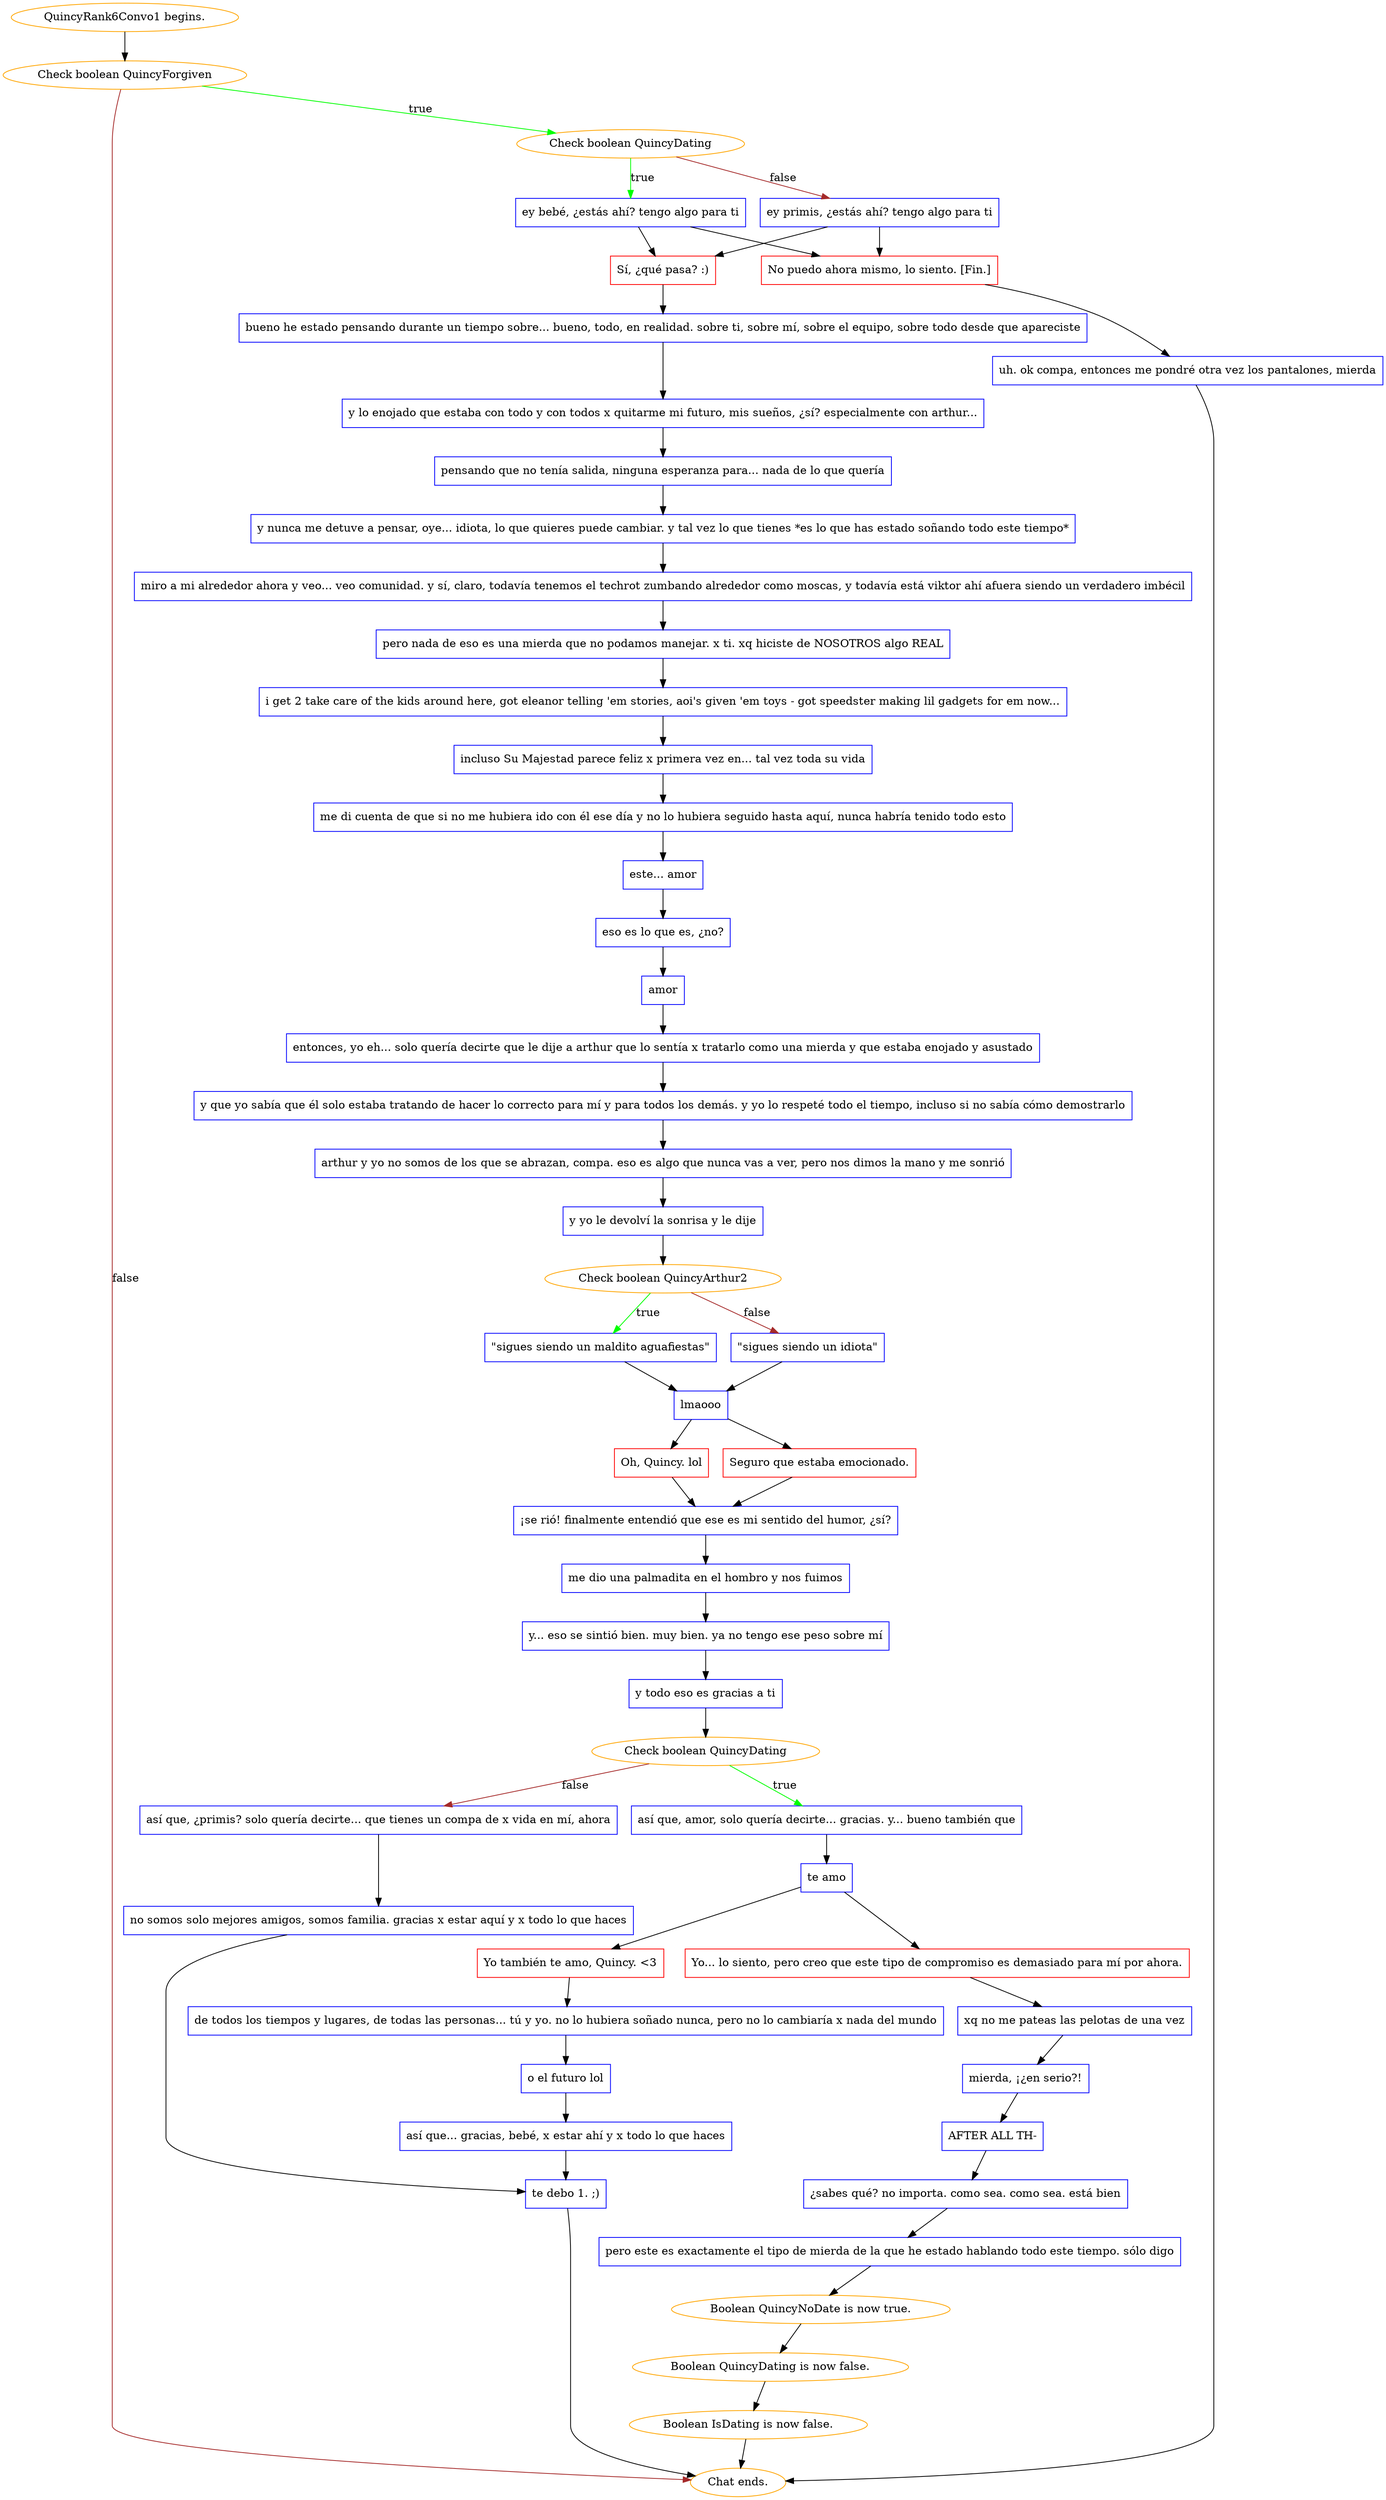 digraph {
	"QuincyRank6Convo1 begins." [color=orange];
		"QuincyRank6Convo1 begins." -> j431139663;
	j431139663 [label="Check boolean QuincyForgiven",color=orange];
		j431139663 -> j3559869546 [label=true,color=green];
		j431139663 -> "Chat ends." [label=false,color=brown];
	j3559869546 [label="Check boolean QuincyDating",color=orange];
		j3559869546 -> j2164101800 [label=true,color=green];
		j3559869546 -> j786177095 [label=false,color=brown];
	"Chat ends." [color=orange];
	j2164101800 [label="ey bebé, ¿estás ahí? tengo algo para ti",shape=box,color=blue];
		j2164101800 -> j1817022669;
		j2164101800 -> j697922938;
	j786177095 [label="ey primis, ¿estás ahí? tengo algo para ti",shape=box,color=blue];
		j786177095 -> j1817022669;
		j786177095 -> j697922938;
	j1817022669 [label="Sí, ¿qué pasa? :)",shape=box,color=red];
		j1817022669 -> j2942874702;
	j697922938 [label="No puedo ahora mismo, lo siento. [Fin.]",shape=box,color=red];
		j697922938 -> j2554532325;
	j2942874702 [label="bueno he estado pensando durante un tiempo sobre... bueno, todo, en realidad. sobre ti, sobre mí, sobre el equipo, sobre todo desde que apareciste",shape=box,color=blue];
		j2942874702 -> j3660814145;
	j2554532325 [label="uh. ok compa, entonces me pondré otra vez los pantalones, mierda",shape=box,color=blue];
		j2554532325 -> "Chat ends.";
	j3660814145 [label="y lo enojado que estaba con todo y con todos x quitarme mi futuro, mis sueños, ¿sí? especialmente con arthur...",shape=box,color=blue];
		j3660814145 -> j3508190793;
	j3508190793 [label="pensando que no tenía salida, ninguna esperanza para... nada de lo que quería",shape=box,color=blue];
		j3508190793 -> j2612288015;
	j2612288015 [label="y nunca me detuve a pensar, oye... idiota, lo que quieres puede cambiar. y tal vez lo que tienes *es lo que has estado soñando todo este tiempo*",shape=box,color=blue];
		j2612288015 -> j145985748;
	j145985748 [label="miro a mi alrededor ahora y veo... veo comunidad. y sí, claro, todavía tenemos el techrot zumbando alrededor como moscas, y todavía está viktor ahí afuera siendo un verdadero imbécil",shape=box,color=blue];
		j145985748 -> j2007085927;
	j2007085927 [label="pero nada de eso es una mierda que no podamos manejar. x ti. xq hiciste de NOSOTROS algo REAL",shape=box,color=blue];
		j2007085927 -> j540945183;
	j540945183 [label="i get 2 take care of the kids around here, got eleanor telling 'em stories, aoi's given 'em toys - got speedster making lil gadgets for em now...",shape=box,color=blue];
		j540945183 -> j1725696605;
	j1725696605 [label="incluso Su Majestad parece feliz x primera vez en... tal vez toda su vida",shape=box,color=blue];
		j1725696605 -> j4160726142;
	j4160726142 [label="me di cuenta de que si no me hubiera ido con él ese día y no lo hubiera seguido hasta aquí, nunca habría tenido todo esto",shape=box,color=blue];
		j4160726142 -> j1963241270;
	j1963241270 [label="este... amor",shape=box,color=blue];
		j1963241270 -> j511112998;
	j511112998 [label="eso es lo que es, ¿no?",shape=box,color=blue];
		j511112998 -> j2323491182;
	j2323491182 [label="amor",shape=box,color=blue];
		j2323491182 -> j1237503203;
	j1237503203 [label="entonces, yo eh... solo quería decirte que le dije a arthur que lo sentía x tratarlo como una mierda y que estaba enojado y asustado",shape=box,color=blue];
		j1237503203 -> j3650276086;
	j3650276086 [label="y que yo sabía que él solo estaba tratando de hacer lo correcto para mí y para todos los demás. y yo lo respeté todo el tiempo, incluso si no sabía cómo demostrarlo",shape=box,color=blue];
		j3650276086 -> j248011096;
	j248011096 [label="arthur y yo no somos de los que se abrazan, compa. eso es algo que nunca vas a ver, pero nos dimos la mano y me sonrió",shape=box,color=blue];
		j248011096 -> j368875982;
	j368875982 [label="y yo le devolví la sonrisa y le dije",shape=box,color=blue];
		j368875982 -> j1598694856;
	j1598694856 [label="Check boolean QuincyArthur2",color=orange];
		j1598694856 -> j3856585584 [label=true,color=green];
		j1598694856 -> j668025027 [label=false,color=brown];
	j3856585584 [label="\"sigues siendo un maldito aguafiestas\"",shape=box,color=blue];
		j3856585584 -> j1453178972;
	j668025027 [label="\"sigues siendo un idiota\"",shape=box,color=blue];
		j668025027 -> j1453178972;
	j1453178972 [label="lmaooo",shape=box,color=blue];
		j1453178972 -> j533826068;
		j1453178972 -> j1384606150;
	j533826068 [label="Oh, Quincy. lol",shape=box,color=red];
		j533826068 -> j4241824160;
	j1384606150 [label="Seguro que estaba emocionado.",shape=box,color=red];
		j1384606150 -> j4241824160;
	j4241824160 [label="¡se rió! finalmente entendió que ese es mi sentido del humor, ¿sí?",shape=box,color=blue];
		j4241824160 -> j1520227290;
	j1520227290 [label="me dio una palmadita en el hombro y nos fuimos",shape=box,color=blue];
		j1520227290 -> j3155114343;
	j3155114343 [label="y... eso se sintió bien. muy bien. ya no tengo ese peso sobre mí",shape=box,color=blue];
		j3155114343 -> j1505364770;
	j1505364770 [label="y todo eso es gracias a ti",shape=box,color=blue];
		j1505364770 -> j2532970724;
	j2532970724 [label="Check boolean QuincyDating",color=orange];
		j2532970724 -> j3295996683 [label=true,color=green];
		j2532970724 -> j2433878936 [label=false,color=brown];
	j3295996683 [label="así que, amor, solo quería decirte... gracias. y... bueno también que",shape=box,color=blue];
		j3295996683 -> j2548427387;
	j2433878936 [label="así que, ¿primis? solo quería decirte... que tienes un compa de x vida en mí, ahora",shape=box,color=blue];
		j2433878936 -> j2088480007;
	j2548427387 [label="te amo",shape=box,color=blue];
		j2548427387 -> j2613993185;
		j2548427387 -> j4218717722;
	j2088480007 [label="no somos solo mejores amigos, somos familia. gracias x estar aquí y x todo lo que haces",shape=box,color=blue];
		j2088480007 -> j1739886889;
	j2613993185 [label="Yo también te amo, Quincy. <3",shape=box,color=red];
		j2613993185 -> j2551883050;
	j4218717722 [label="Yo... lo siento, pero creo que este tipo de compromiso es demasiado para mí por ahora.",shape=box,color=red];
		j4218717722 -> j2036232036;
	j1739886889 [label="te debo 1. ;)",shape=box,color=blue];
		j1739886889 -> "Chat ends.";
	j2551883050 [label="de todos los tiempos y lugares, de todas las personas... tú y yo. no lo hubiera soñado nunca, pero no lo cambiaría x nada del mundo",shape=box,color=blue];
		j2551883050 -> j4081143686;
	j2036232036 [label="xq no me pateas las pelotas de una vez",shape=box,color=blue];
		j2036232036 -> j3212840061;
	j4081143686 [label="o el futuro lol",shape=box,color=blue];
		j4081143686 -> j3392258000;
	j3212840061 [label="mierda, ¡¿en serio?!",shape=box,color=blue];
		j3212840061 -> j1467252216;
	j3392258000 [label="así que... gracias, bebé, x estar ahí y x todo lo que haces",shape=box,color=blue];
		j3392258000 -> j1739886889;
	j1467252216 [label="AFTER ALL TH-",shape=box,color=blue];
		j1467252216 -> j3681722715;
	j3681722715 [label="¿sabes qué? no importa. como sea. como sea. está bien",shape=box,color=blue];
		j3681722715 -> j1038213515;
	j1038213515 [label="pero este es exactamente el tipo de mierda de la que he estado hablando todo este tiempo. sólo digo",shape=box,color=blue];
		j1038213515 -> j2319655028;
	j2319655028 [label="Boolean QuincyNoDate is now true.",color=orange];
		j2319655028 -> j1884175600;
	j1884175600 [label="Boolean QuincyDating is now false.",color=orange];
		j1884175600 -> j1242024027;
	j1242024027 [label="Boolean IsDating is now false.",color=orange];
		j1242024027 -> "Chat ends.";
}